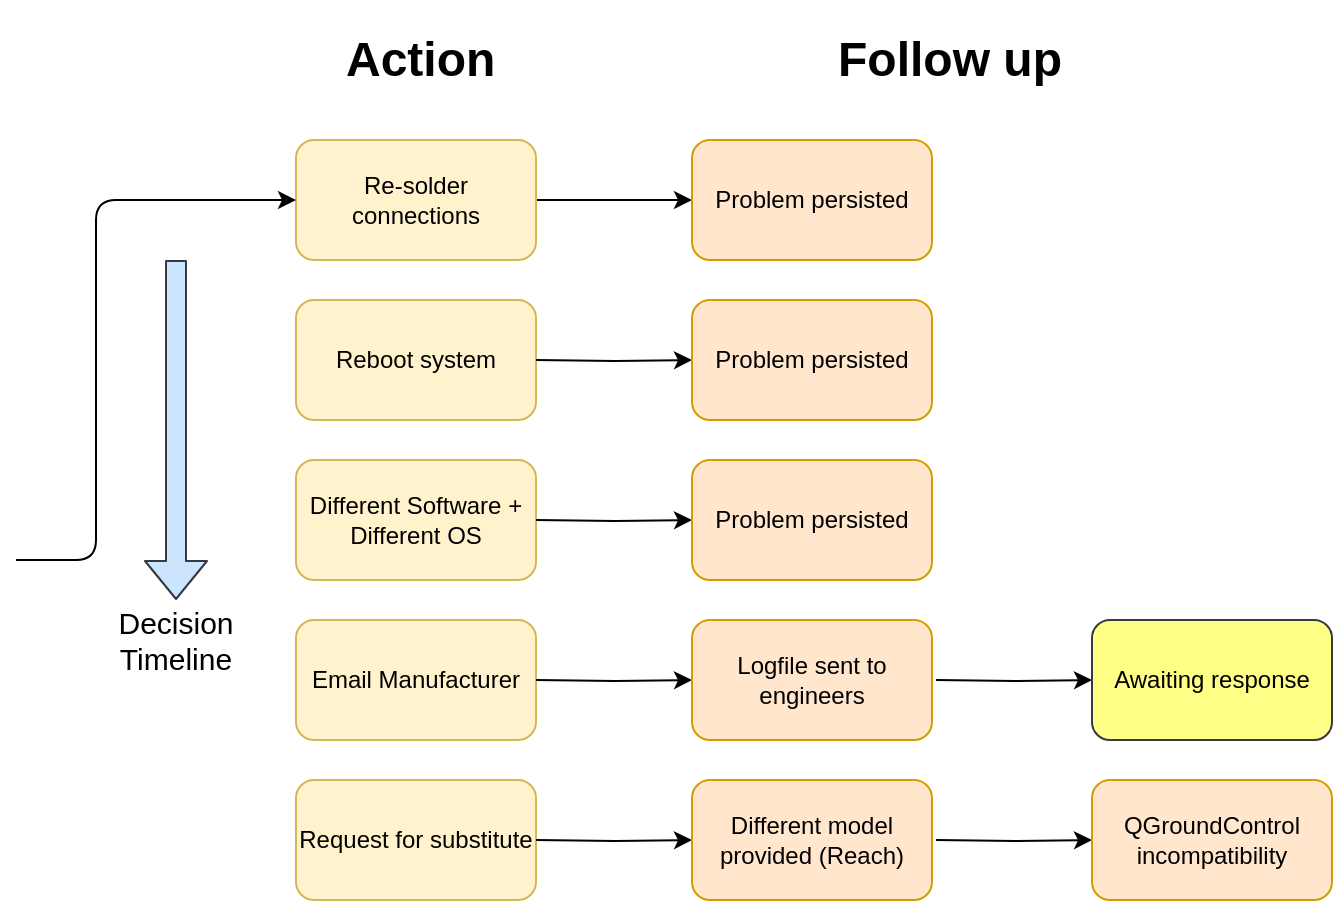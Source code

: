 <mxfile type="github" version="10.7.7"><diagram id="V4-6QO6M0YXwf-zp042u" name="Page-1"><mxGraphModel grid="1" dx="840" dy="441" gridSize="10" guides="1" tooltips="1" connect="1" arrows="1" fold="1" page="1" pageScale="1" pageWidth="827" pageHeight="1169" math="0" shadow="0"><root><mxCell id="0"/><mxCell id="1" parent="0"/><mxCell id="DCw0ZYWYPAAHW0eGZ5mB-11" parent="1" style="edgeStyle=orthogonalEdgeStyle;rounded=0;orthogonalLoop=1;jettySize=auto;html=1;exitX=1;exitY=0.5;exitDx=0;exitDy=0;entryX=0;entryY=0.5;entryDx=0;entryDy=0;" edge="1" target="DCw0ZYWYPAAHW0eGZ5mB-10" source="DCw0ZYWYPAAHW0eGZ5mB-1"><mxGeometry as="geometry" relative="1"/></mxCell><mxCell id="DCw0ZYWYPAAHW0eGZ5mB-1" value="Re-solder connections&lt;br&gt;" parent="1" style="rounded=1;whiteSpace=wrap;html=1;fillColor=#fff2cc;strokeColor=#d6b656;" vertex="1"><mxGeometry width="120" as="geometry" x="170" y="190" height="60"/></mxCell><mxCell id="DCw0ZYWYPAAHW0eGZ5mB-2" value="Reboot system&lt;br&gt;" parent="1" style="rounded=1;whiteSpace=wrap;html=1;fillColor=#fff2cc;strokeColor=#d6b656;" vertex="1"><mxGeometry width="120" as="geometry" x="170" y="270" height="60"/></mxCell><mxCell id="DCw0ZYWYPAAHW0eGZ5mB-3" value="Different Software + Different OS&lt;br&gt;" parent="1" style="rounded=1;whiteSpace=wrap;html=1;fillColor=#fff2cc;strokeColor=#d6b656;" vertex="1"><mxGeometry width="120" as="geometry" x="170" y="350" height="60"/></mxCell><mxCell id="DCw0ZYWYPAAHW0eGZ5mB-4" value="Email Manufacturer" parent="1" style="rounded=1;whiteSpace=wrap;html=1;fillColor=#fff2cc;strokeColor=#d6b656;" vertex="1"><mxGeometry width="120" as="geometry" x="170" y="430" height="60"/></mxCell><mxCell id="DCw0ZYWYPAAHW0eGZ5mB-5" value="Request for substitute&lt;br&gt;" parent="1" style="rounded=1;whiteSpace=wrap;html=1;fillColor=#fff2cc;strokeColor=#d6b656;" vertex="1"><mxGeometry width="120" as="geometry" x="170" y="510" height="60"/></mxCell><mxCell id="DCw0ZYWYPAAHW0eGZ5mB-6" value="&lt;h1&gt;Action&lt;/h1&gt;" parent="1" style="text;html=1;strokeColor=none;fillColor=none;spacing=5;spacingTop=-20;whiteSpace=wrap;overflow=hidden;rounded=0;" vertex="1"><mxGeometry width="90" as="geometry" x="190" y="130" height="30"/></mxCell><mxCell id="DCw0ZYWYPAAHW0eGZ5mB-7" value="&lt;h1&gt;Follow up&lt;/h1&gt;" parent="1" style="text;html=1;strokeColor=none;fillColor=none;spacing=5;spacingTop=-20;whiteSpace=wrap;overflow=hidden;rounded=0;" vertex="1"><mxGeometry width="192" as="geometry" x="436" y="130" height="40"/></mxCell><mxCell id="DCw0ZYWYPAAHW0eGZ5mB-8" value="" parent="1" style="shape=flexArrow;endArrow=classic;html=1;fillColor=#cce5ff;strokeColor=#36393d;" edge="1"><mxGeometry width="50" as="geometry" height="50" relative="1"><mxPoint as="sourcePoint" x="110" y="250"/><mxPoint as="targetPoint" x="110" y="420"/></mxGeometry></mxCell><mxCell id="DCw0ZYWYPAAHW0eGZ5mB-9" value="&lt;font style=&quot;font-size: 15px&quot;&gt;Decision Timeline&lt;/font&gt;&lt;br style=&quot;font-size: 15px&quot;&gt;" parent="1" style="text;html=1;strokeColor=none;fillColor=none;align=center;verticalAlign=middle;whiteSpace=wrap;rounded=0;" vertex="1"><mxGeometry width="40" as="geometry" x="90" y="430" height="20"/></mxCell><mxCell id="DCw0ZYWYPAAHW0eGZ5mB-10" value="Problem persisted" parent="1" style="rounded=1;whiteSpace=wrap;html=1;fillColor=#ffe6cc;strokeColor=#d79b00;" vertex="1"><mxGeometry width="120" as="geometry" x="368" y="190" height="60"/></mxCell><mxCell id="DCw0ZYWYPAAHW0eGZ5mB-12" parent="1" style="edgeStyle=orthogonalEdgeStyle;rounded=0;orthogonalLoop=1;jettySize=auto;html=1;exitX=1;exitY=0.5;exitDx=0;exitDy=0;entryX=0;entryY=0.5;entryDx=0;entryDy=0;" edge="1" target="DCw0ZYWYPAAHW0eGZ5mB-13"><mxGeometry as="geometry" relative="1"><mxPoint as="sourcePoint" x="290" y="300"/></mxGeometry></mxCell><mxCell id="DCw0ZYWYPAAHW0eGZ5mB-13" value="Problem persisted" parent="1" style="rounded=1;whiteSpace=wrap;html=1;fillColor=#ffe6cc;strokeColor=#d79b00;" vertex="1"><mxGeometry width="120" as="geometry" x="368" y="270" height="60"/></mxCell><mxCell id="DCw0ZYWYPAAHW0eGZ5mB-14" parent="1" style="edgeStyle=orthogonalEdgeStyle;rounded=0;orthogonalLoop=1;jettySize=auto;html=1;exitX=1;exitY=0.5;exitDx=0;exitDy=0;entryX=0;entryY=0.5;entryDx=0;entryDy=0;" edge="1" target="DCw0ZYWYPAAHW0eGZ5mB-15"><mxGeometry as="geometry" relative="1"><mxPoint as="sourcePoint" x="290" y="380"/></mxGeometry></mxCell><mxCell id="DCw0ZYWYPAAHW0eGZ5mB-15" value="Problem persisted" parent="1" style="rounded=1;whiteSpace=wrap;html=1;fillColor=#ffe6cc;strokeColor=#d79b00;" vertex="1"><mxGeometry width="120" as="geometry" x="368" y="350" height="60"/></mxCell><mxCell id="DCw0ZYWYPAAHW0eGZ5mB-16" parent="1" style="edgeStyle=orthogonalEdgeStyle;rounded=0;orthogonalLoop=1;jettySize=auto;html=1;exitX=1;exitY=0.5;exitDx=0;exitDy=0;entryX=0;entryY=0.5;entryDx=0;entryDy=0;" edge="1" target="DCw0ZYWYPAAHW0eGZ5mB-17"><mxGeometry as="geometry" relative="1"><mxPoint as="sourcePoint" x="290" y="460"/></mxGeometry></mxCell><mxCell id="DCw0ZYWYPAAHW0eGZ5mB-17" value="Logfile sent to engineers&lt;br&gt;" parent="1" style="rounded=1;whiteSpace=wrap;html=1;fillColor=#ffe6cc;strokeColor=#d79b00;" vertex="1"><mxGeometry width="120" as="geometry" x="368" y="430" height="60"/></mxCell><mxCell id="DCw0ZYWYPAAHW0eGZ5mB-19" parent="1" style="edgeStyle=orthogonalEdgeStyle;rounded=0;orthogonalLoop=1;jettySize=auto;html=1;exitX=1;exitY=0.5;exitDx=0;exitDy=0;entryX=0;entryY=0.5;entryDx=0;entryDy=0;" edge="1" target="DCw0ZYWYPAAHW0eGZ5mB-20"><mxGeometry as="geometry" relative="1"><mxPoint as="sourcePoint" x="490" y="460"/></mxGeometry></mxCell><mxCell id="DCw0ZYWYPAAHW0eGZ5mB-20" value="Awaiting response" parent="1" style="rounded=1;whiteSpace=wrap;html=1;fillColor=#ffff88;strokeColor=#36393d;" vertex="1"><mxGeometry width="120" as="geometry" x="568" y="430" height="60"/></mxCell><mxCell id="DCw0ZYWYPAAHW0eGZ5mB-23" parent="1" style="edgeStyle=orthogonalEdgeStyle;rounded=0;orthogonalLoop=1;jettySize=auto;html=1;exitX=1;exitY=0.5;exitDx=0;exitDy=0;entryX=0;entryY=0.5;entryDx=0;entryDy=0;" edge="1" target="DCw0ZYWYPAAHW0eGZ5mB-24"><mxGeometry as="geometry" relative="1"><mxPoint as="sourcePoint" x="290" y="540"/></mxGeometry></mxCell><mxCell id="DCw0ZYWYPAAHW0eGZ5mB-24" value="Different model provided (Reach)&lt;br&gt;" parent="1" style="rounded=1;whiteSpace=wrap;html=1;fillColor=#ffe6cc;strokeColor=#d79b00;" vertex="1"><mxGeometry width="120" as="geometry" x="368" y="510" height="60"/></mxCell><mxCell id="DCw0ZYWYPAAHW0eGZ5mB-25" parent="1" style="edgeStyle=orthogonalEdgeStyle;rounded=0;orthogonalLoop=1;jettySize=auto;html=1;exitX=1;exitY=0.5;exitDx=0;exitDy=0;entryX=0;entryY=0.5;entryDx=0;entryDy=0;" edge="1" target="DCw0ZYWYPAAHW0eGZ5mB-26"><mxGeometry as="geometry" relative="1"><mxPoint as="sourcePoint" x="490" y="540"/></mxGeometry></mxCell><mxCell id="DCw0ZYWYPAAHW0eGZ5mB-26" value="QGroundControl incompatibility&lt;br&gt;" parent="1" style="rounded=1;whiteSpace=wrap;html=1;fillColor=#ffe6cc;strokeColor=#d79b00;" vertex="1"><mxGeometry width="120" as="geometry" x="568" y="510" height="60"/></mxCell><mxCell id="DCw0ZYWYPAAHW0eGZ5mB-27" value="" parent="1" style="endArrow=classic;html=1;entryX=0;entryY=0.5;entryDx=0;entryDy=0;" edge="1" target="DCw0ZYWYPAAHW0eGZ5mB-1"><mxGeometry width="50" as="geometry" height="50" relative="1"><mxPoint as="sourcePoint" x="30" y="400"/><mxPoint as="targetPoint" x="110" y="220"/><Array as="points"><mxPoint x="70" y="400"/><mxPoint x="70" y="280"/><mxPoint x="70" y="220"/></Array></mxGeometry></mxCell></root></mxGraphModel></diagram></mxfile>